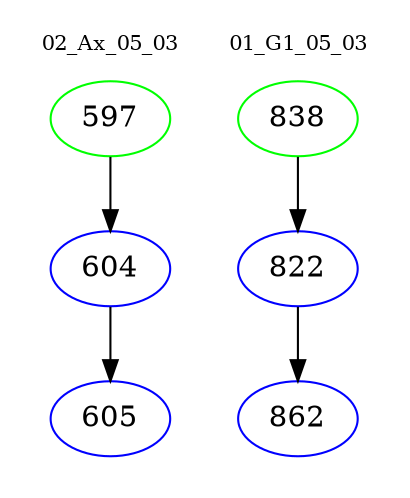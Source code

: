 digraph{
subgraph cluster_0 {
color = white
label = "02_Ax_05_03";
fontsize=10;
T0_597 [label="597", color="green"]
T0_597 -> T0_604 [color="black"]
T0_604 [label="604", color="blue"]
T0_604 -> T0_605 [color="black"]
T0_605 [label="605", color="blue"]
}
subgraph cluster_1 {
color = white
label = "01_G1_05_03";
fontsize=10;
T1_838 [label="838", color="green"]
T1_838 -> T1_822 [color="black"]
T1_822 [label="822", color="blue"]
T1_822 -> T1_862 [color="black"]
T1_862 [label="862", color="blue"]
}
}
